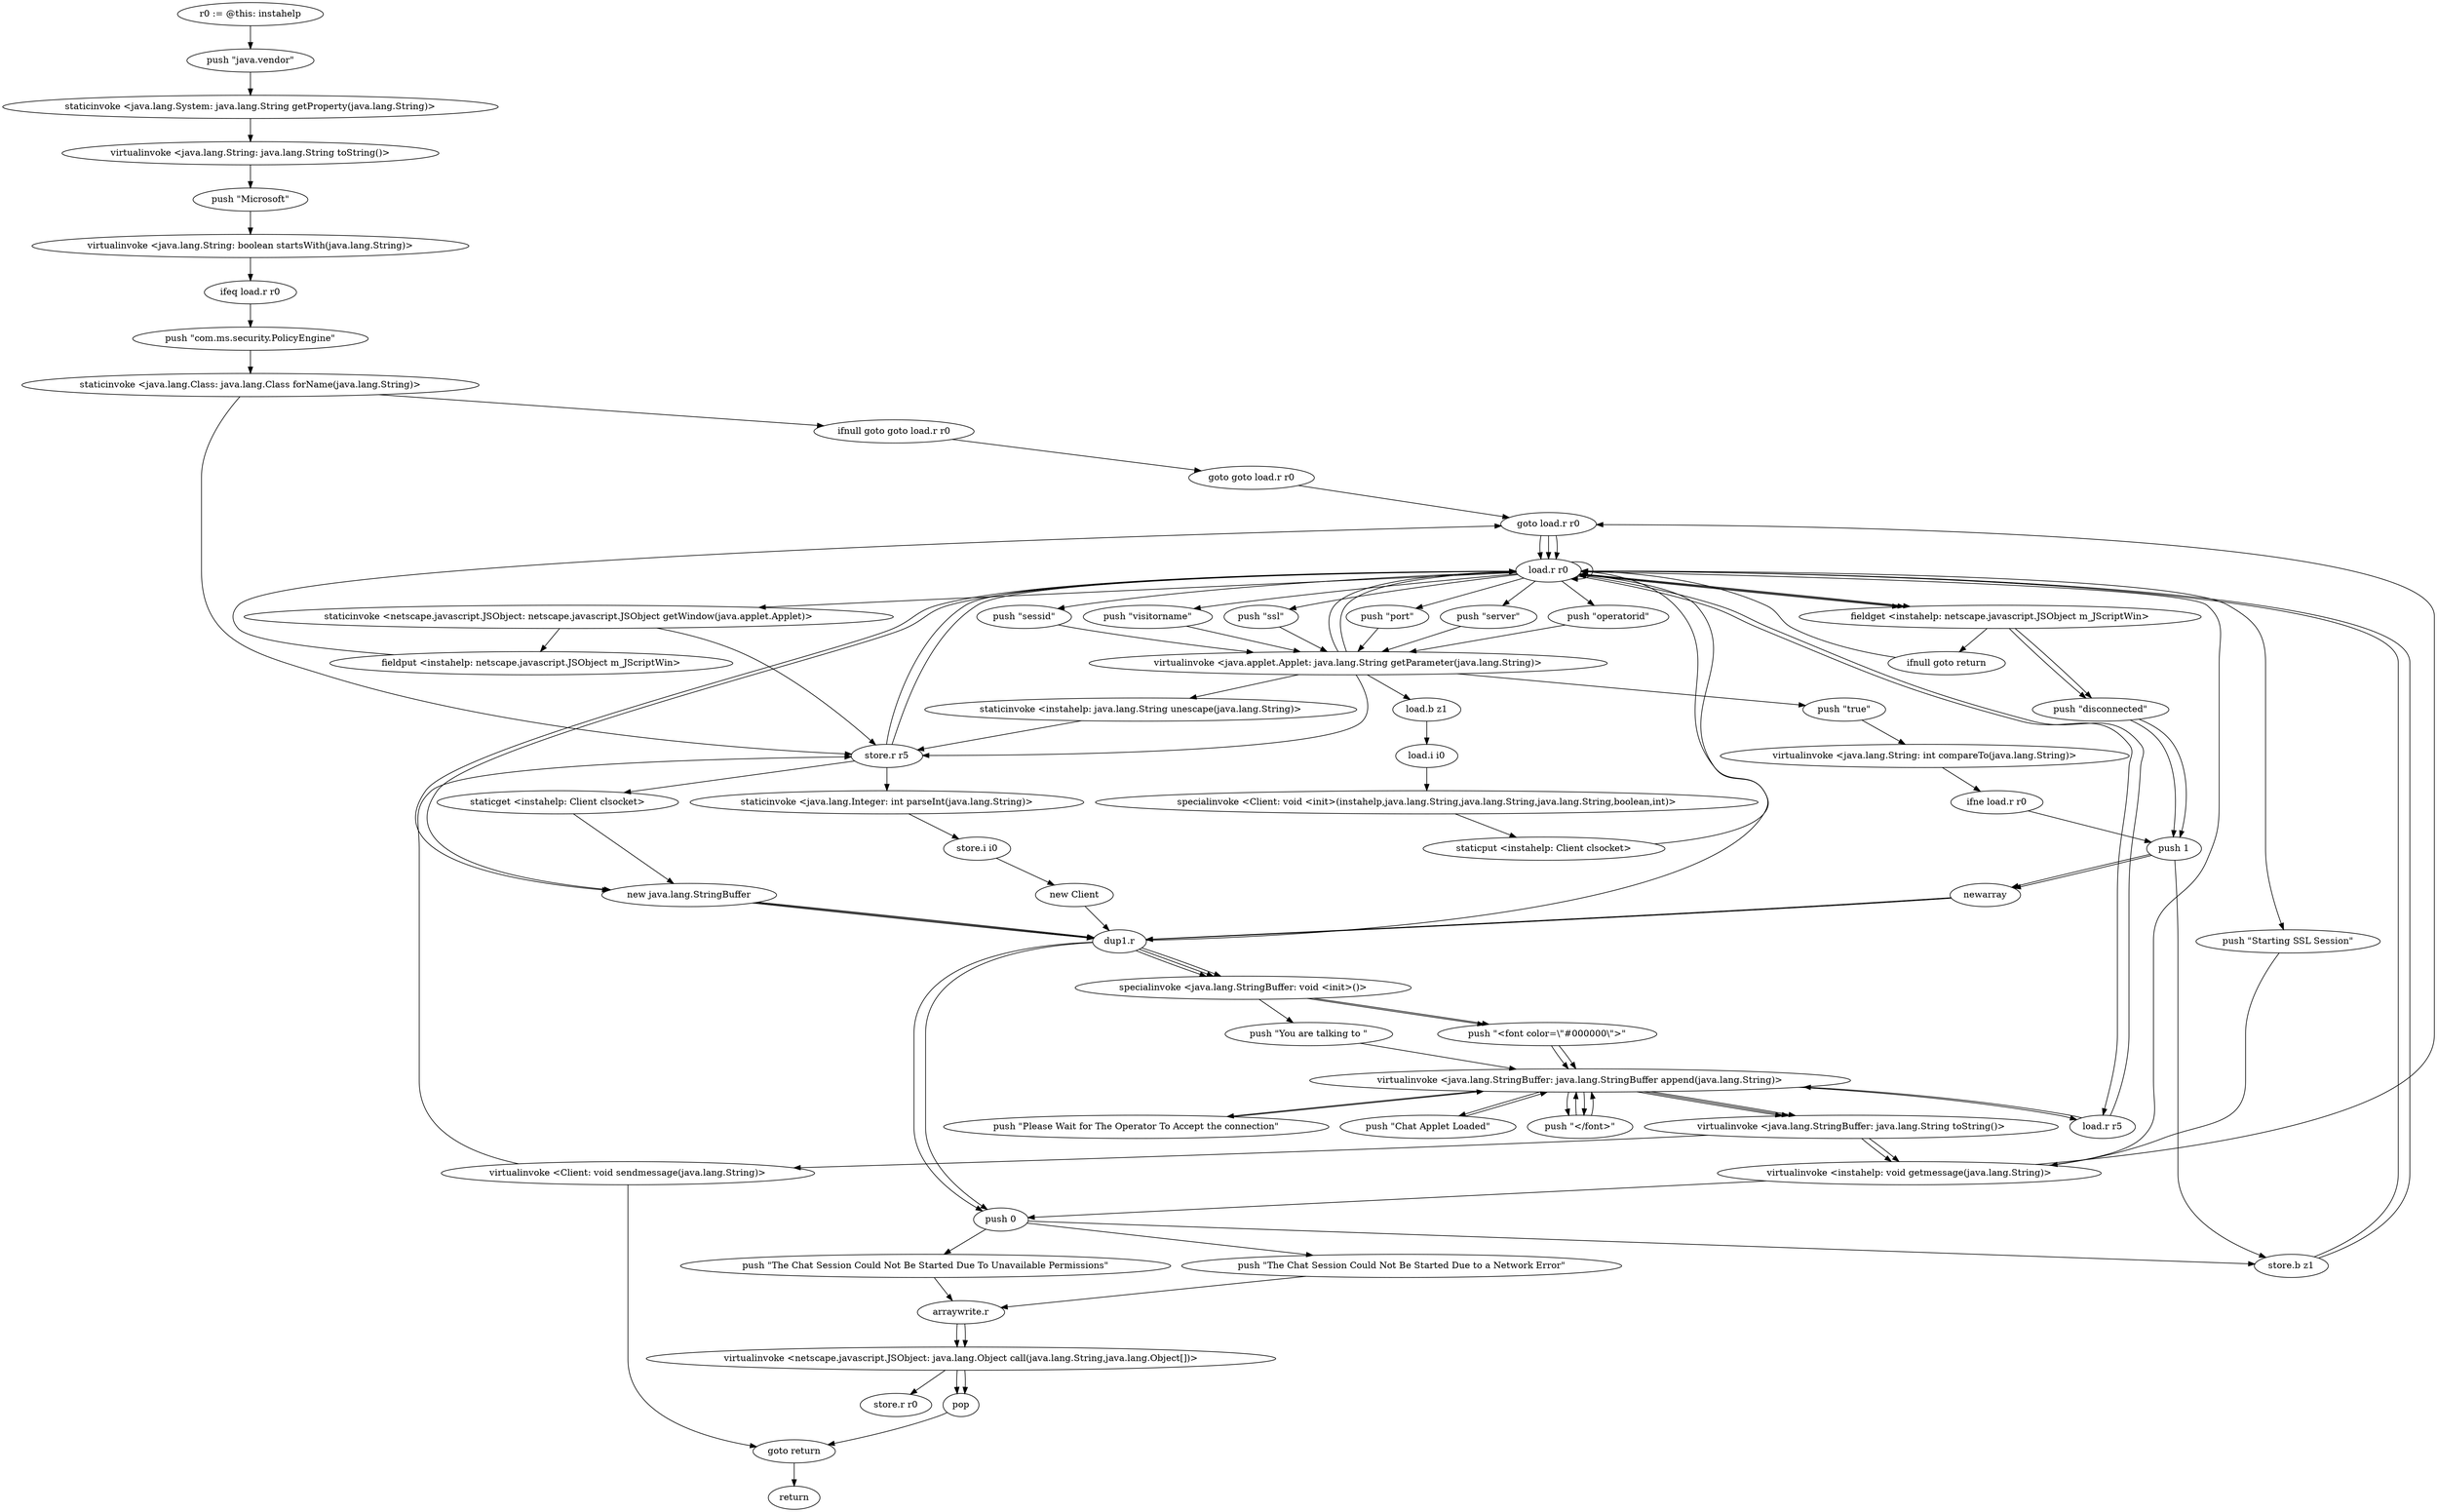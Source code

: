 digraph "" {
    "r0 := @this: instahelp"
    "push \"java.vendor\""
    "r0 := @this: instahelp"->"push \"java.vendor\"";
    "staticinvoke <java.lang.System: java.lang.String getProperty(java.lang.String)>"
    "push \"java.vendor\""->"staticinvoke <java.lang.System: java.lang.String getProperty(java.lang.String)>";
    "virtualinvoke <java.lang.String: java.lang.String toString()>"
    "staticinvoke <java.lang.System: java.lang.String getProperty(java.lang.String)>"->"virtualinvoke <java.lang.String: java.lang.String toString()>";
    "push \"Microsoft\""
    "virtualinvoke <java.lang.String: java.lang.String toString()>"->"push \"Microsoft\"";
    "virtualinvoke <java.lang.String: boolean startsWith(java.lang.String)>"
    "push \"Microsoft\""->"virtualinvoke <java.lang.String: boolean startsWith(java.lang.String)>";
    "ifeq load.r r0"
    "virtualinvoke <java.lang.String: boolean startsWith(java.lang.String)>"->"ifeq load.r r0";
    "push \"com.ms.security.PolicyEngine\""
    "ifeq load.r r0"->"push \"com.ms.security.PolicyEngine\"";
    "staticinvoke <java.lang.Class: java.lang.Class forName(java.lang.String)>"
    "push \"com.ms.security.PolicyEngine\""->"staticinvoke <java.lang.Class: java.lang.Class forName(java.lang.String)>";
    "ifnull goto goto load.r r0"
    "staticinvoke <java.lang.Class: java.lang.Class forName(java.lang.String)>"->"ifnull goto goto load.r r0";
    "goto goto load.r r0"
    "ifnull goto goto load.r r0"->"goto goto load.r r0";
    "goto load.r r0"
    "goto goto load.r r0"->"goto load.r r0";
    "load.r r0"
    "goto load.r r0"->"load.r r0";
    "load.r r0"->"load.r r0";
    "staticinvoke <netscape.javascript.JSObject: netscape.javascript.JSObject getWindow(java.applet.Applet)>"
    "load.r r0"->"staticinvoke <netscape.javascript.JSObject: netscape.javascript.JSObject getWindow(java.applet.Applet)>";
    "fieldput <instahelp: netscape.javascript.JSObject m_JScriptWin>"
    "staticinvoke <netscape.javascript.JSObject: netscape.javascript.JSObject getWindow(java.applet.Applet)>"->"fieldput <instahelp: netscape.javascript.JSObject m_JScriptWin>";
    "fieldput <instahelp: netscape.javascript.JSObject m_JScriptWin>"->"goto load.r r0";
    "goto load.r r0"->"load.r r0";
    "new java.lang.StringBuffer"
    "load.r r0"->"new java.lang.StringBuffer";
    "dup1.r"
    "new java.lang.StringBuffer"->"dup1.r";
    "specialinvoke <java.lang.StringBuffer: void <init>()>"
    "dup1.r"->"specialinvoke <java.lang.StringBuffer: void <init>()>";
    "push \"<font color=\\\"#000000\\\">\""
    "specialinvoke <java.lang.StringBuffer: void <init>()>"->"push \"<font color=\\\"#000000\\\">\"";
    "virtualinvoke <java.lang.StringBuffer: java.lang.StringBuffer append(java.lang.String)>"
    "push \"<font color=\\\"#000000\\\">\""->"virtualinvoke <java.lang.StringBuffer: java.lang.StringBuffer append(java.lang.String)>";
    "push \"Chat Applet Loaded\""
    "virtualinvoke <java.lang.StringBuffer: java.lang.StringBuffer append(java.lang.String)>"->"push \"Chat Applet Loaded\"";
    "push \"Chat Applet Loaded\""->"virtualinvoke <java.lang.StringBuffer: java.lang.StringBuffer append(java.lang.String)>";
    "push \"</font>\""
    "virtualinvoke <java.lang.StringBuffer: java.lang.StringBuffer append(java.lang.String)>"->"push \"</font>\"";
    "push \"</font>\""->"virtualinvoke <java.lang.StringBuffer: java.lang.StringBuffer append(java.lang.String)>";
    "virtualinvoke <java.lang.StringBuffer: java.lang.String toString()>"
    "virtualinvoke <java.lang.StringBuffer: java.lang.StringBuffer append(java.lang.String)>"->"virtualinvoke <java.lang.StringBuffer: java.lang.String toString()>";
    "virtualinvoke <instahelp: void getmessage(java.lang.String)>"
    "virtualinvoke <java.lang.StringBuffer: java.lang.String toString()>"->"virtualinvoke <instahelp: void getmessage(java.lang.String)>";
    "virtualinvoke <instahelp: void getmessage(java.lang.String)>"->"load.r r0";
    "load.r r0"->"new java.lang.StringBuffer";
    "new java.lang.StringBuffer"->"dup1.r";
    "dup1.r"->"specialinvoke <java.lang.StringBuffer: void <init>()>";
    "specialinvoke <java.lang.StringBuffer: void <init>()>"->"push \"<font color=\\\"#000000\\\">\"";
    "push \"<font color=\\\"#000000\\\">\""->"virtualinvoke <java.lang.StringBuffer: java.lang.StringBuffer append(java.lang.String)>";
    "push \"Please Wait for The Operator To Accept the connection\""
    "virtualinvoke <java.lang.StringBuffer: java.lang.StringBuffer append(java.lang.String)>"->"push \"Please Wait for The Operator To Accept the connection\"";
    "push \"Please Wait for The Operator To Accept the connection\""->"virtualinvoke <java.lang.StringBuffer: java.lang.StringBuffer append(java.lang.String)>";
    "virtualinvoke <java.lang.StringBuffer: java.lang.StringBuffer append(java.lang.String)>"->"push \"</font>\"";
    "push \"</font>\""->"virtualinvoke <java.lang.StringBuffer: java.lang.StringBuffer append(java.lang.String)>";
    "virtualinvoke <java.lang.StringBuffer: java.lang.StringBuffer append(java.lang.String)>"->"virtualinvoke <java.lang.StringBuffer: java.lang.String toString()>";
    "virtualinvoke <java.lang.StringBuffer: java.lang.String toString()>"->"virtualinvoke <instahelp: void getmessage(java.lang.String)>";
    "push 0"
    "virtualinvoke <instahelp: void getmessage(java.lang.String)>"->"push 0";
    "store.b z1"
    "push 0"->"store.b z1";
    "store.b z1"->"load.r r0";
    "push \"ssl\""
    "load.r r0"->"push \"ssl\"";
    "virtualinvoke <java.applet.Applet: java.lang.String getParameter(java.lang.String)>"
    "push \"ssl\""->"virtualinvoke <java.applet.Applet: java.lang.String getParameter(java.lang.String)>";
    "push \"true\""
    "virtualinvoke <java.applet.Applet: java.lang.String getParameter(java.lang.String)>"->"push \"true\"";
    "virtualinvoke <java.lang.String: int compareTo(java.lang.String)>"
    "push \"true\""->"virtualinvoke <java.lang.String: int compareTo(java.lang.String)>";
    "ifne load.r r0"
    "virtualinvoke <java.lang.String: int compareTo(java.lang.String)>"->"ifne load.r r0";
    "push 1"
    "ifne load.r r0"->"push 1";
    "push 1"->"store.b z1";
    "store.b z1"->"load.r r0";
    "push \"Starting SSL Session\""
    "load.r r0"->"push \"Starting SSL Session\"";
    "push \"Starting SSL Session\""->"virtualinvoke <instahelp: void getmessage(java.lang.String)>";
    "virtualinvoke <instahelp: void getmessage(java.lang.String)>"->"goto load.r r0";
    "goto load.r r0"->"load.r r0";
    "push \"port\""
    "load.r r0"->"push \"port\"";
    "push \"port\""->"virtualinvoke <java.applet.Applet: java.lang.String getParameter(java.lang.String)>";
    "virtualinvoke <java.applet.Applet: java.lang.String getParameter(java.lang.String)>"->"load.r r0";
    "push \"server\""
    "load.r r0"->"push \"server\"";
    "push \"server\""->"virtualinvoke <java.applet.Applet: java.lang.String getParameter(java.lang.String)>";
    "store.r r5"
    "virtualinvoke <java.applet.Applet: java.lang.String getParameter(java.lang.String)>"->"store.r r5";
    "staticinvoke <java.lang.Integer: int parseInt(java.lang.String)>"
    "store.r r5"->"staticinvoke <java.lang.Integer: int parseInt(java.lang.String)>";
    "store.i i0"
    "staticinvoke <java.lang.Integer: int parseInt(java.lang.String)>"->"store.i i0";
    "new Client"
    "store.i i0"->"new Client";
    "new Client"->"dup1.r";
    "dup1.r"->"load.r r0";
    "load.r r5"
    "load.r r0"->"load.r r5";
    "load.r r5"->"load.r r0";
    "push \"operatorid\""
    "load.r r0"->"push \"operatorid\"";
    "push \"operatorid\""->"virtualinvoke <java.applet.Applet: java.lang.String getParameter(java.lang.String)>";
    "virtualinvoke <java.applet.Applet: java.lang.String getParameter(java.lang.String)>"->"load.r r0";
    "push \"sessid\""
    "load.r r0"->"push \"sessid\"";
    "push \"sessid\""->"virtualinvoke <java.applet.Applet: java.lang.String getParameter(java.lang.String)>";
    "load.b z1"
    "virtualinvoke <java.applet.Applet: java.lang.String getParameter(java.lang.String)>"->"load.b z1";
    "load.i i0"
    "load.b z1"->"load.i i0";
    "specialinvoke <Client: void <init>(instahelp,java.lang.String,java.lang.String,java.lang.String,boolean,int)>"
    "load.i i0"->"specialinvoke <Client: void <init>(instahelp,java.lang.String,java.lang.String,java.lang.String,boolean,int)>";
    "staticput <instahelp: Client clsocket>"
    "specialinvoke <Client: void <init>(instahelp,java.lang.String,java.lang.String,java.lang.String,boolean,int)>"->"staticput <instahelp: Client clsocket>";
    "staticput <instahelp: Client clsocket>"->"load.r r0";
    "push \"visitorname\""
    "load.r r0"->"push \"visitorname\"";
    "push \"visitorname\""->"virtualinvoke <java.applet.Applet: java.lang.String getParameter(java.lang.String)>";
    "staticinvoke <instahelp: java.lang.String unescape(java.lang.String)>"
    "virtualinvoke <java.applet.Applet: java.lang.String getParameter(java.lang.String)>"->"staticinvoke <instahelp: java.lang.String unescape(java.lang.String)>";
    "staticinvoke <instahelp: java.lang.String unescape(java.lang.String)>"->"store.r r5";
    "staticget <instahelp: Client clsocket>"
    "store.r r5"->"staticget <instahelp: Client clsocket>";
    "staticget <instahelp: Client clsocket>"->"new java.lang.StringBuffer";
    "new java.lang.StringBuffer"->"dup1.r";
    "dup1.r"->"specialinvoke <java.lang.StringBuffer: void <init>()>";
    "push \"You are talking to \""
    "specialinvoke <java.lang.StringBuffer: void <init>()>"->"push \"You are talking to \"";
    "push \"You are talking to \""->"virtualinvoke <java.lang.StringBuffer: java.lang.StringBuffer append(java.lang.String)>";
    "virtualinvoke <java.lang.StringBuffer: java.lang.StringBuffer append(java.lang.String)>"->"load.r r5";
    "load.r r5"->"virtualinvoke <java.lang.StringBuffer: java.lang.StringBuffer append(java.lang.String)>";
    "virtualinvoke <java.lang.StringBuffer: java.lang.StringBuffer append(java.lang.String)>"->"virtualinvoke <java.lang.StringBuffer: java.lang.String toString()>";
    "virtualinvoke <Client: void sendmessage(java.lang.String)>"
    "virtualinvoke <java.lang.StringBuffer: java.lang.String toString()>"->"virtualinvoke <Client: void sendmessage(java.lang.String)>";
    "goto return"
    "virtualinvoke <Client: void sendmessage(java.lang.String)>"->"goto return";
    "return"
    "goto return"->"return";
    "virtualinvoke <Client: void sendmessage(java.lang.String)>"->"store.r r5";
    "store.r r5"->"load.r r0";
    "fieldget <instahelp: netscape.javascript.JSObject m_JScriptWin>"
    "load.r r0"->"fieldget <instahelp: netscape.javascript.JSObject m_JScriptWin>";
    "ifnull goto return"
    "fieldget <instahelp: netscape.javascript.JSObject m_JScriptWin>"->"ifnull goto return";
    "ifnull goto return"->"load.r r0";
    "load.r r0"->"fieldget <instahelp: netscape.javascript.JSObject m_JScriptWin>";
    "push \"disconnected\""
    "fieldget <instahelp: netscape.javascript.JSObject m_JScriptWin>"->"push \"disconnected\"";
    "push \"disconnected\""->"push 1";
    "newarray"
    "push 1"->"newarray";
    "newarray"->"dup1.r";
    "dup1.r"->"push 0";
    "push \"The Chat Session Could Not Be Started Due to a Network Error\""
    "push 0"->"push \"The Chat Session Could Not Be Started Due to a Network Error\"";
    "arraywrite.r"
    "push \"The Chat Session Could Not Be Started Due to a Network Error\""->"arraywrite.r";
    "virtualinvoke <netscape.javascript.JSObject: java.lang.Object call(java.lang.String,java.lang.Object[])>"
    "arraywrite.r"->"virtualinvoke <netscape.javascript.JSObject: java.lang.Object call(java.lang.String,java.lang.Object[])>";
    "pop"
    "virtualinvoke <netscape.javascript.JSObject: java.lang.Object call(java.lang.String,java.lang.Object[])>"->"pop";
    "pop"->"goto return";
    "store.r r0"
    "virtualinvoke <netscape.javascript.JSObject: java.lang.Object call(java.lang.String,java.lang.Object[])>"->"store.r r0";
    "staticinvoke <netscape.javascript.JSObject: netscape.javascript.JSObject getWindow(java.applet.Applet)>"->"store.r r5";
    "staticinvoke <java.lang.Class: java.lang.Class forName(java.lang.String)>"->"store.r r5";
    "store.r r5"->"load.r r0";
    "load.r r0"->"fieldget <instahelp: netscape.javascript.JSObject m_JScriptWin>";
    "fieldget <instahelp: netscape.javascript.JSObject m_JScriptWin>"->"push \"disconnected\"";
    "push \"disconnected\""->"push 1";
    "push 1"->"newarray";
    "newarray"->"dup1.r";
    "dup1.r"->"push 0";
    "push \"The Chat Session Could Not Be Started Due To Unavailable Permissions\""
    "push 0"->"push \"The Chat Session Could Not Be Started Due To Unavailable Permissions\"";
    "push \"The Chat Session Could Not Be Started Due To Unavailable Permissions\""->"arraywrite.r";
    "arraywrite.r"->"virtualinvoke <netscape.javascript.JSObject: java.lang.Object call(java.lang.String,java.lang.Object[])>";
    "virtualinvoke <netscape.javascript.JSObject: java.lang.Object call(java.lang.String,java.lang.Object[])>"->"pop";
}
